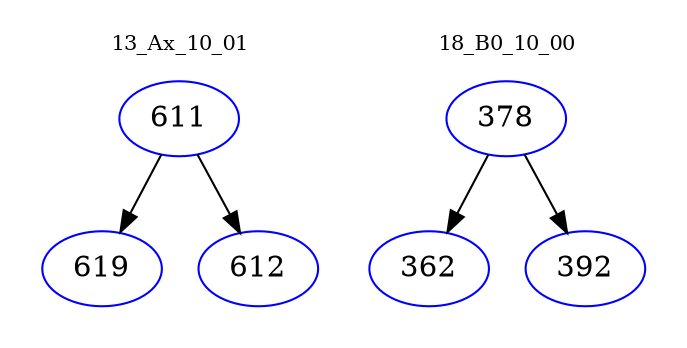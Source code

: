 digraph{
subgraph cluster_0 {
color = white
label = "13_Ax_10_01";
fontsize=10;
T0_611 [label="611", color="blue"]
T0_611 -> T0_619 [color="black"]
T0_619 [label="619", color="blue"]
T0_611 -> T0_612 [color="black"]
T0_612 [label="612", color="blue"]
}
subgraph cluster_1 {
color = white
label = "18_B0_10_00";
fontsize=10;
T1_378 [label="378", color="blue"]
T1_378 -> T1_362 [color="black"]
T1_362 [label="362", color="blue"]
T1_378 -> T1_392 [color="black"]
T1_392 [label="392", color="blue"]
}
}
